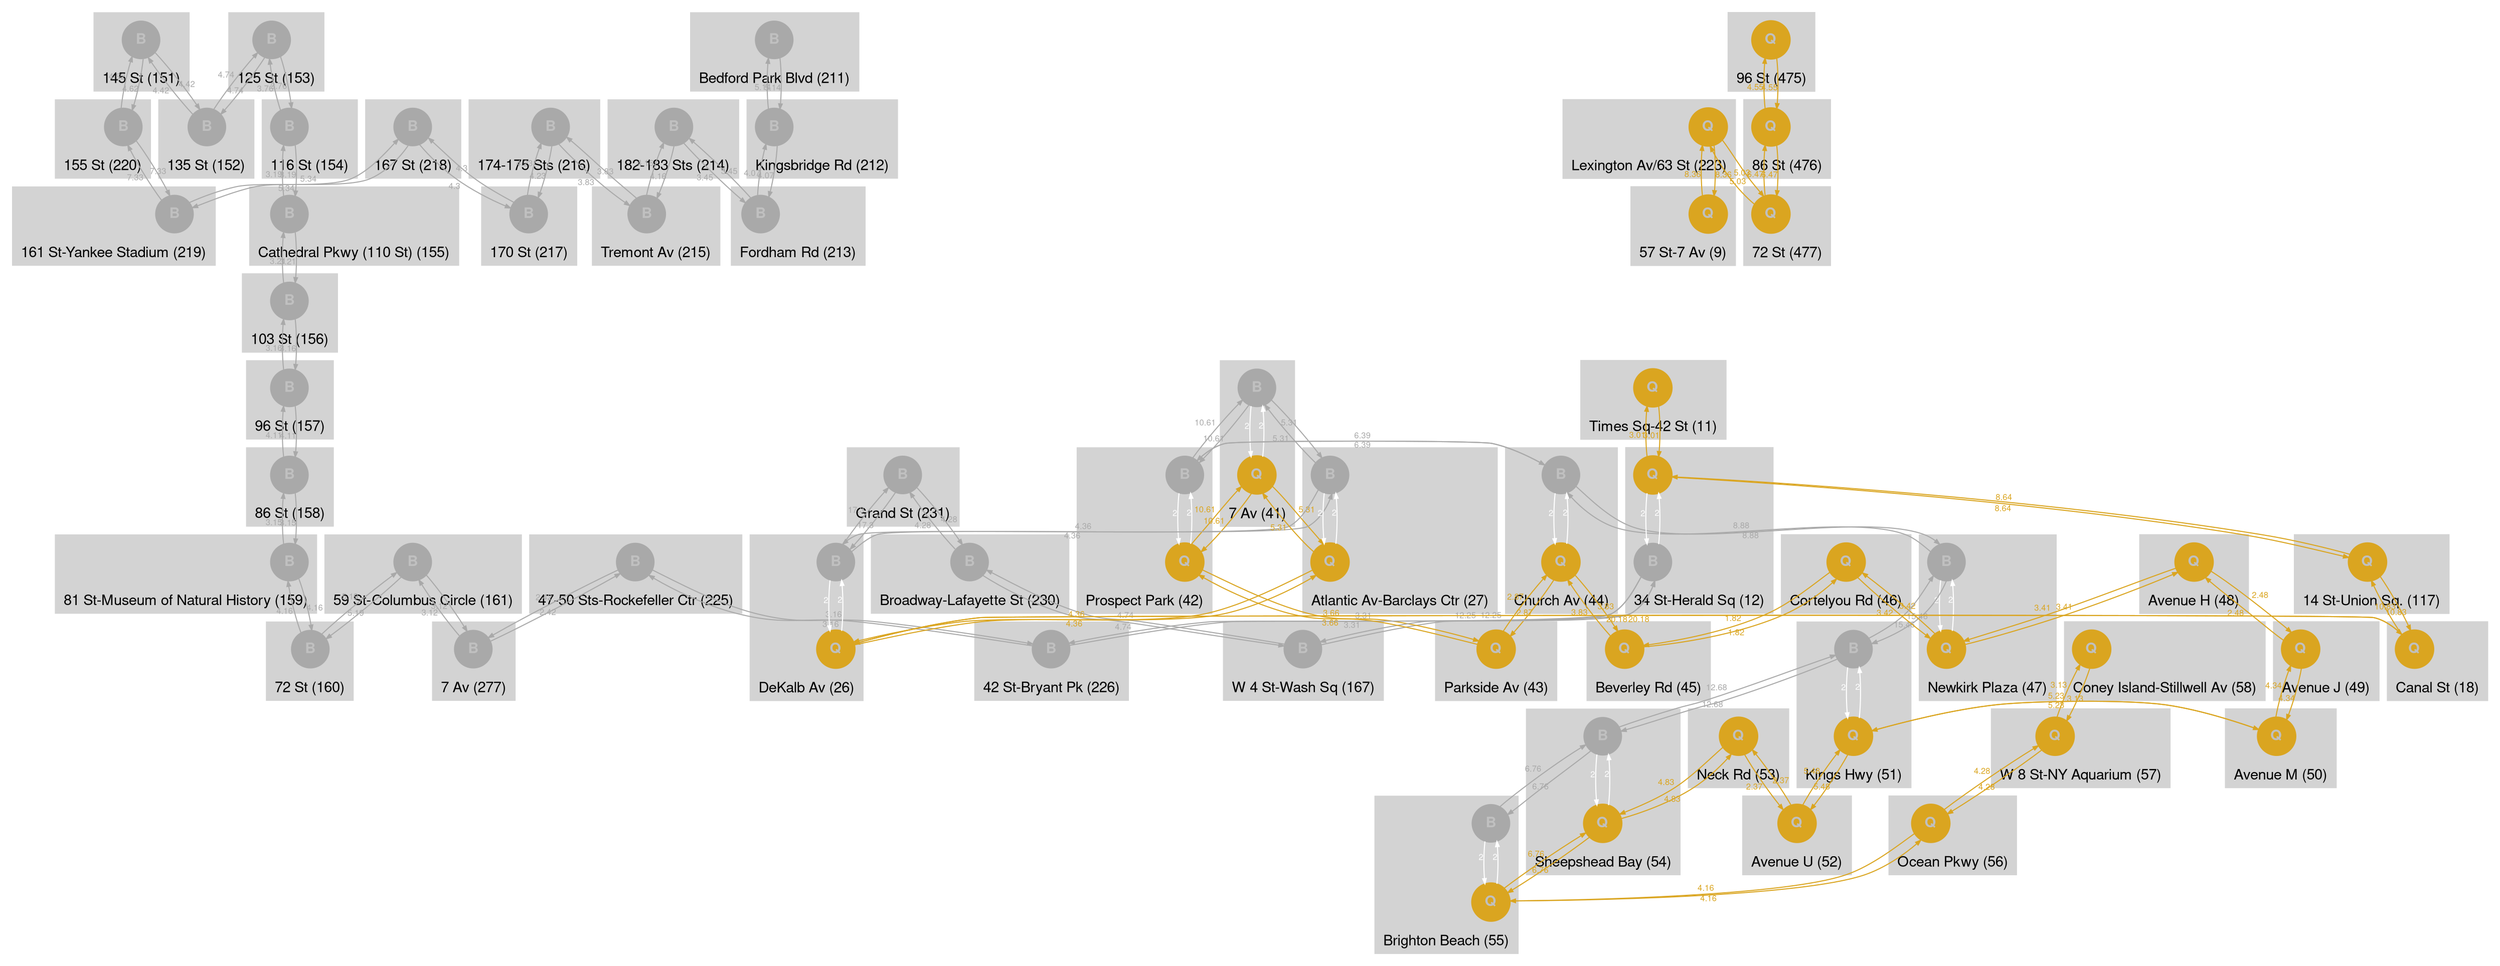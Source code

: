 
digraph G {
	fontname="Helvetica,Arial,sans-serif";
	node [fontname="Helvetica,Arial,sans-serif bold" labelloc="c" shape="circle"];
	edge [fontname="Helvetica,Arial,sans-serif" fontsize=8 arrowsize=0.5];
  
  subgraph cluster_151 {
    style=filled;
		color=lightgrey;
		labelloc="b";
		node [style=filled];
    node [label="B" color=darkgray, fontcolor=gray]"151_B";
		label = "145 St (151)";
	}

  subgraph cluster_153 {
    style=filled;
		color=lightgrey;
		labelloc="b";
		node [style=filled];
    node [label="B" color=darkgray, fontcolor=gray]"153_B";
		label = "125 St (153)";
	}

  subgraph cluster_161 {
    style=filled;
		color=lightgrey;
		labelloc="b";
		node [style=filled];
    node [label="B" color=darkgray, fontcolor=gray]"161_B";
		label = "59 St-Columbus Circle (161)";
	}

  subgraph cluster_167 {
    style=filled;
		color=lightgrey;
		labelloc="b";
		node [style=filled];
    node [label="B" color=darkgray, fontcolor=gray]"167_B";
		label = "W 4 St-Wash Sq (167)";
	}

  subgraph cluster_152 {
    style=filled;
		color=lightgrey;
		labelloc="b";
		node [style=filled];
    node [label="B" color=darkgray, fontcolor=gray]"152_B";
		label = "135 St (152)";
	}

  subgraph cluster_154 {
    style=filled;
		color=lightgrey;
		labelloc="b";
		node [style=filled];
    node [label="B" color=darkgray, fontcolor=gray]"154_B";
		label = "116 St (154)";
	}

  subgraph cluster_155 {
    style=filled;
		color=lightgrey;
		labelloc="b";
		node [style=filled];
    node [label="B" color=darkgray, fontcolor=gray]"155_B";
		label = "Cathedral Pkwy (110 St) (155)";
	}

  subgraph cluster_156 {
    style=filled;
		color=lightgrey;
		labelloc="b";
		node [style=filled];
    node [label="B" color=darkgray, fontcolor=gray]"156_B";
		label = "103 St (156)";
	}

  subgraph cluster_157 {
    style=filled;
		color=lightgrey;
		labelloc="b";
		node [style=filled];
    node [label="B" color=darkgray, fontcolor=gray]"157_B";
		label = "96 St (157)";
	}

  subgraph cluster_158 {
    style=filled;
		color=lightgrey;
		labelloc="b";
		node [style=filled];
    node [label="B" color=darkgray, fontcolor=gray]"158_B";
		label = "86 St (158)";
	}

  subgraph cluster_159 {
    style=filled;
		color=lightgrey;
		labelloc="b";
		node [style=filled];
    node [label="B" color=darkgray, fontcolor=gray]"159_B";
		label = "81 St-Museum of Natural History (159)";
	}

  subgraph cluster_160 {
    style=filled;
		color=lightgrey;
		labelloc="b";
		node [style=filled];
    node [label="B" color=darkgray, fontcolor=gray]"160_B";
		label = "72 St (160)";
	}

  subgraph cluster_211 {
    style=filled;
		color=lightgrey;
		labelloc="b";
		node [style=filled];
    node [label="B" color=darkgray, fontcolor=gray]"211_B";
		label = "Bedford Park Blvd (211)";
	}

  subgraph cluster_212 {
    style=filled;
		color=lightgrey;
		labelloc="b";
		node [style=filled];
    node [label="B" color=darkgray, fontcolor=gray]"212_B";
		label = "Kingsbridge Rd (212)";
	}

  subgraph cluster_213 {
    style=filled;
		color=lightgrey;
		labelloc="b";
		node [style=filled];
    node [label="B" color=darkgray, fontcolor=gray]"213_B";
		label = "Fordham Rd (213)";
	}

  subgraph cluster_214 {
    style=filled;
		color=lightgrey;
		labelloc="b";
		node [style=filled];
    node [label="B" color=darkgray, fontcolor=gray]"214_B";
		label = "182-183 Sts (214)";
	}

  subgraph cluster_215 {
    style=filled;
		color=lightgrey;
		labelloc="b";
		node [style=filled];
    node [label="B" color=darkgray, fontcolor=gray]"215_B";
		label = "Tremont Av (215)";
	}

  subgraph cluster_216 {
    style=filled;
		color=lightgrey;
		labelloc="b";
		node [style=filled];
    node [label="B" color=darkgray, fontcolor=gray]"216_B";
		label = "174-175 Sts (216)";
	}

  subgraph cluster_217 {
    style=filled;
		color=lightgrey;
		labelloc="b";
		node [style=filled];
    node [label="B" color=darkgray, fontcolor=gray]"217_B";
		label = "170 St (217)";
	}

  subgraph cluster_218 {
    style=filled;
		color=lightgrey;
		labelloc="b";
		node [style=filled];
    node [label="B" color=darkgray, fontcolor=gray]"218_B";
		label = "167 St (218)";
	}

  subgraph cluster_220 {
    style=filled;
		color=lightgrey;
		labelloc="b";
		node [style=filled];
    node [label="B" color=darkgray, fontcolor=gray]"220_B";
		label = "155 St (220)";
	}

  subgraph cluster_231 {
    style=filled;
		color=lightgrey;
		labelloc="b";
		node [style=filled];
    node [label="B" color=darkgray, fontcolor=gray]"231_B";
		label = "Grand St (231)";
	}

  subgraph cluster_219 {
    style=filled;
		color=lightgrey;
		labelloc="b";
		node [style=filled];
    node [label="B" color=darkgray, fontcolor=gray]"219_B";
		label = "161 St-Yankee Stadium (219)";
	}

  subgraph cluster_277 {
    style=filled;
		color=lightgrey;
		labelloc="b";
		node [style=filled];
    node [label="B" color=darkgray, fontcolor=gray]"277_B";
		label = "7 Av (277)";
	}

  subgraph cluster_225 {
    style=filled;
		color=lightgrey;
		labelloc="b";
		node [style=filled];
    node [label="B" color=darkgray, fontcolor=gray]"225_B";
		label = "47-50 Sts-Rockefeller Ctr (225)";
	}

  subgraph cluster_226 {
    style=filled;
		color=lightgrey;
		labelloc="b";
		node [style=filled];
    node [label="B" color=darkgray, fontcolor=gray]"226_B";
		label = "42 St-Bryant Pk (226)";
	}

  subgraph cluster_230 {
    style=filled;
		color=lightgrey;
		labelloc="b";
		node [style=filled];
    node [label="B" color=darkgray, fontcolor=gray]"230_B";
		label = "Broadway-Lafayette St (230)";
	}

  subgraph cluster_41 {
    style=filled;
		color=lightgrey;
		labelloc="b";
		node [style=filled];
    node [label="B" color=darkgray, fontcolor=gray]"41_B";
		node [label="Q" color=goldenrod, fontcolor=gray]"41_Q";
		label = "7 Av (41)";
	}

  subgraph cluster_44 {
    style=filled;
		color=lightgrey;
		labelloc="b";
		node [style=filled];
    node [label="B" color=darkgray, fontcolor=gray]"44_B";
		node [label="Q" color=goldenrod, fontcolor=gray]"44_Q";
		label = "Church Av (44)";
	}

  subgraph cluster_47 {
    style=filled;
		color=lightgrey;
		labelloc="b";
		node [style=filled];
    node [label="B" color=darkgray, fontcolor=gray]"47_B";
		node [label="Q" color=goldenrod, fontcolor=gray]"47_Q";
		label = "Newkirk Plaza (47)";
	}

  subgraph cluster_51 {
    style=filled;
		color=lightgrey;
		labelloc="b";
		node [style=filled];
    node [label="B" color=darkgray, fontcolor=gray]"51_B";
		node [label="Q" color=goldenrod, fontcolor=gray]"51_Q";
		label = "Kings Hwy (51)";
	}

  subgraph cluster_54 {
    style=filled;
		color=lightgrey;
		labelloc="b";
		node [style=filled];
    node [label="B" color=darkgray, fontcolor=gray]"54_B";
		node [label="Q" color=goldenrod, fontcolor=gray]"54_Q";
		label = "Sheepshead Bay (54)";
	}

  subgraph cluster_55 {
    style=filled;
		color=lightgrey;
		labelloc="b";
		node [style=filled];
    node [label="B" color=darkgray, fontcolor=gray]"55_B";
		node [label="Q" color=goldenrod, fontcolor=gray]"55_Q";
		label = "Brighton Beach (55)";
	}

  subgraph cluster_26 {
    style=filled;
		color=lightgrey;
		labelloc="b";
		node [style=filled];
    node [label="B" color=darkgray, fontcolor=gray]"26_B";
		node [label="Q" color=goldenrod, fontcolor=gray]"26_Q";
		label = "DeKalb Av (26)";
	}

  subgraph cluster_42 {
    style=filled;
		color=lightgrey;
		labelloc="b";
		node [style=filled];
    node [label="B" color=darkgray, fontcolor=gray]"42_B";
		node [label="Q" color=goldenrod, fontcolor=gray]"42_Q";
		label = "Prospect Park (42)";
	}

  subgraph cluster_58 {
    style=filled;
		color=lightgrey;
		labelloc="b";
		node [style=filled];
    node [label="Q" color=goldenrod, fontcolor=gray]"58_Q";
		label = "Coney Island-Stillwell Av (58)";
	}

  subgraph cluster_27 {
    style=filled;
		color=lightgrey;
		labelloc="b";
		node [style=filled];
    node [label="B" color=darkgray, fontcolor=gray]"27_B";
		node [label="Q" color=goldenrod, fontcolor=gray]"27_Q";
		label = "Atlantic Av-Barclays Ctr (27)";
	}

  subgraph cluster_57 {
    style=filled;
		color=lightgrey;
		labelloc="b";
		node [style=filled];
    node [label="Q" color=goldenrod, fontcolor=gray]"57_Q";
		label = "W 8 St-NY Aquarium (57)";
	}

  subgraph cluster_223 {
    style=filled;
		color=lightgrey;
		labelloc="b";
		node [style=filled];
    node [label="Q" color=goldenrod, fontcolor=gray]"223_Q";
		label = "Lexington Av/63 St (223)";
	}

  subgraph cluster_117 {
    style=filled;
		color=lightgrey;
		labelloc="b";
		node [style=filled];
    node [label="Q" color=goldenrod, fontcolor=gray]"117_Q";
		label = "14 St-Union Sq. (117)";
	}

  subgraph cluster_11 {
    style=filled;
		color=lightgrey;
		labelloc="b";
		node [style=filled];
    node [label="Q" color=goldenrod, fontcolor=gray]"11_Q";
		label = "Times Sq-42 St (11)";
	}

  subgraph cluster_9 {
    style=filled;
		color=lightgrey;
		labelloc="b";
		node [style=filled];
    node [label="Q" color=goldenrod, fontcolor=gray]"9_Q";
		label = "57 St-7 Av (9)";
	}

  subgraph cluster_12 {
    style=filled;
		color=lightgrey;
		labelloc="b";
		node [style=filled];
    node [label="Q" color=goldenrod, fontcolor=gray]"12_Q";
		node [label="B" color=darkgray, fontcolor=gray]"12_B";
		label = "34 St-Herald Sq (12)";
	}

  subgraph cluster_43 {
    style=filled;
		color=lightgrey;
		labelloc="b";
		node [style=filled];
    node [label="Q" color=goldenrod, fontcolor=gray]"43_Q";
		label = "Parkside Av (43)";
	}

  subgraph cluster_45 {
    style=filled;
		color=lightgrey;
		labelloc="b";
		node [style=filled];
    node [label="Q" color=goldenrod, fontcolor=gray]"45_Q";
		label = "Beverley Rd (45)";
	}

  subgraph cluster_46 {
    style=filled;
		color=lightgrey;
		labelloc="b";
		node [style=filled];
    node [label="Q" color=goldenrod, fontcolor=gray]"46_Q";
		label = "Cortelyou Rd (46)";
	}

  subgraph cluster_48 {
    style=filled;
		color=lightgrey;
		labelloc="b";
		node [style=filled];
    node [label="Q" color=goldenrod, fontcolor=gray]"48_Q";
		label = "Avenue H (48)";
	}

  subgraph cluster_49 {
    style=filled;
		color=lightgrey;
		labelloc="b";
		node [style=filled];
    node [label="Q" color=goldenrod, fontcolor=gray]"49_Q";
		label = "Avenue J (49)";
	}

  subgraph cluster_50 {
    style=filled;
		color=lightgrey;
		labelloc="b";
		node [style=filled];
    node [label="Q" color=goldenrod, fontcolor=gray]"50_Q";
		label = "Avenue M (50)";
	}

  subgraph cluster_52 {
    style=filled;
		color=lightgrey;
		labelloc="b";
		node [style=filled];
    node [label="Q" color=goldenrod, fontcolor=gray]"52_Q";
		label = "Avenue U (52)";
	}

  subgraph cluster_53 {
    style=filled;
		color=lightgrey;
		labelloc="b";
		node [style=filled];
    node [label="Q" color=goldenrod, fontcolor=gray]"53_Q";
		label = "Neck Rd (53)";
	}

  subgraph cluster_56 {
    style=filled;
		color=lightgrey;
		labelloc="b";
		node [style=filled];
    node [label="Q" color=goldenrod, fontcolor=gray]"56_Q";
		label = "Ocean Pkwy (56)";
	}

  subgraph cluster_475 {
    style=filled;
		color=lightgrey;
		labelloc="b";
		node [style=filled];
    node [label="Q" color=goldenrod, fontcolor=gray]"475_Q";
		label = "96 St (475)";
	}

  subgraph cluster_476 {
    style=filled;
		color=lightgrey;
		labelloc="b";
		node [style=filled];
    node [label="Q" color=goldenrod, fontcolor=gray]"476_Q";
		label = "86 St (476)";
	}

  subgraph cluster_477 {
    style=filled;
		color=lightgrey;
		labelloc="b";
		node [style=filled];
    node [label="Q" color=goldenrod, fontcolor=gray]"477_Q";
		label = "72 St (477)";
	}

  subgraph cluster_18 {
    style=filled;
		color=lightgrey;
		labelloc="b";
		node [style=filled];
    node [label="Q" color=goldenrod, fontcolor=gray]"18_Q";
		label = "Canal St (18)";
	}

  "151_B" -> "220_B"[xlabel=4.62, color=darkgray fontcolor=darkgray fontsize=8 arrowsize=0.5];
	"151_B" -> "152_B"[xlabel=4.42, color=darkgray fontcolor=darkgray fontsize=8 arrowsize=0.5];
	"153_B" -> "152_B"[xlabel=4.74, color=darkgray fontcolor=darkgray fontsize=8 arrowsize=0.5];
	"153_B" -> "154_B"[xlabel=3.76, color=darkgray fontcolor=darkgray fontsize=8 arrowsize=0.5];
	"161_B" -> "160_B"[xlabel=5.19, color=darkgray fontcolor=darkgray fontsize=8 arrowsize=0.5];
	"161_B" -> "277_B"[xlabel=3.12, color=darkgray fontcolor=darkgray fontsize=8 arrowsize=0.5];
	"167_B" -> "230_B"[xlabel=4.74, color=darkgray fontcolor=darkgray fontsize=8 arrowsize=0.5];
	"167_B" -> "12_B"[xlabel=12.25, color=darkgray fontcolor=darkgray fontsize=8 arrowsize=0.5];
	"152_B" -> "151_B"[xlabel=4.42, color=darkgray fontcolor=darkgray fontsize=8 arrowsize=0.5];
	"152_B" -> "153_B"[xlabel=4.74, color=darkgray fontcolor=darkgray fontsize=8 arrowsize=0.5];
	"154_B" -> "153_B"[xlabel=3.76, color=darkgray fontcolor=darkgray fontsize=8 arrowsize=0.5];
	"154_B" -> "155_B"[xlabel=3.19, color=darkgray fontcolor=darkgray fontsize=8 arrowsize=0.5];
	"155_B" -> "154_B"[xlabel=3.19, color=darkgray fontcolor=darkgray fontsize=8 arrowsize=0.5];
	"155_B" -> "156_B"[xlabel=3.21, color=darkgray fontcolor=darkgray fontsize=8 arrowsize=0.5];
	"156_B" -> "155_B"[xlabel=3.21, color=darkgray fontcolor=darkgray fontsize=8 arrowsize=0.5];
	"156_B" -> "157_B"[xlabel=3.16, color=darkgray fontcolor=darkgray fontsize=8 arrowsize=0.5];
	"157_B" -> "156_B"[xlabel=3.16, color=darkgray fontcolor=darkgray fontsize=8 arrowsize=0.5];
	"157_B" -> "158_B"[xlabel=4.11, color=darkgray fontcolor=darkgray fontsize=8 arrowsize=0.5];
	"158_B" -> "157_B"[xlabel=4.11, color=darkgray fontcolor=darkgray fontsize=8 arrowsize=0.5];
	"158_B" -> "159_B"[xlabel=3.15, color=darkgray fontcolor=darkgray fontsize=8 arrowsize=0.5];
	"159_B" -> "158_B"[xlabel=3.15, color=darkgray fontcolor=darkgray fontsize=8 arrowsize=0.5];
	"159_B" -> "160_B"[xlabel=4.16, color=darkgray fontcolor=darkgray fontsize=8 arrowsize=0.5];
	"160_B" -> "159_B"[xlabel=4.16, color=darkgray fontcolor=darkgray fontsize=8 arrowsize=0.5];
	"160_B" -> "161_B"[xlabel=5.19, color=darkgray fontcolor=darkgray fontsize=8 arrowsize=0.5];
	"211_B" -> "212_B"[xlabel=5.14, color=darkgray fontcolor=darkgray fontsize=8 arrowsize=0.5];
	"212_B" -> "211_B"[xlabel=5.14, color=darkgray fontcolor=darkgray fontsize=8 arrowsize=0.5];
	"212_B" -> "213_B"[xlabel=4.07, color=darkgray fontcolor=darkgray fontsize=8 arrowsize=0.5];
	"213_B" -> "212_B"[xlabel=4.07, color=darkgray fontcolor=darkgray fontsize=8 arrowsize=0.5];
	"213_B" -> "214_B"[xlabel=3.45, color=darkgray fontcolor=darkgray fontsize=8 arrowsize=0.5];
	"214_B" -> "213_B"[xlabel=3.45, color=darkgray fontcolor=darkgray fontsize=8 arrowsize=0.5];
	"214_B" -> "215_B"[xlabel=4.16, color=darkgray fontcolor=darkgray fontsize=8 arrowsize=0.5];
	"215_B" -> "214_B"[xlabel=4.16, color=darkgray fontcolor=darkgray fontsize=8 arrowsize=0.5];
	"215_B" -> "216_B"[xlabel=3.83, color=darkgray fontcolor=darkgray fontsize=8 arrowsize=0.5];
	"216_B" -> "215_B"[xlabel=3.83, color=darkgray fontcolor=darkgray fontsize=8 arrowsize=0.5];
	"216_B" -> "217_B"[xlabel=4.23, color=darkgray fontcolor=darkgray fontsize=8 arrowsize=0.5];
	"217_B" -> "216_B"[xlabel=4.23, color=darkgray fontcolor=darkgray fontsize=8 arrowsize=0.5];
	"217_B" -> "218_B"[xlabel=4.3, color=darkgray fontcolor=darkgray fontsize=8 arrowsize=0.5];
	"218_B" -> "217_B"[xlabel=4.3, color=darkgray fontcolor=darkgray fontsize=8 arrowsize=0.5];
	"218_B" -> "219_B"[xlabel=5.34, color=darkgray fontcolor=darkgray fontsize=8 arrowsize=0.5];
	"220_B" -> "219_B"[xlabel=7.33, color=darkgray fontcolor=darkgray fontsize=8 arrowsize=0.5];
	"220_B" -> "151_B"[xlabel=4.62, color=darkgray fontcolor=darkgray fontsize=8 arrowsize=0.5];
	"231_B" -> "230_B"[xlabel=4.28, color=darkgray fontcolor=darkgray fontsize=8 arrowsize=0.5];
	"231_B" -> "26_B"[xlabel=17.3, color=darkgray fontcolor=darkgray fontsize=8 arrowsize=0.5];
	"219_B" -> "218_B"[xlabel=5.34, color=darkgray fontcolor=darkgray fontsize=8 arrowsize=0.5];
	"219_B" -> "220_B"[xlabel=7.33, color=darkgray fontcolor=darkgray fontsize=8 arrowsize=0.5];
	"277_B" -> "161_B"[xlabel=3.12, color=darkgray fontcolor=darkgray fontsize=8 arrowsize=0.5];
	"277_B" -> "225_B"[xlabel=2.42, color=darkgray fontcolor=darkgray fontsize=8 arrowsize=0.5];
	"225_B" -> "277_B"[xlabel=2.42, color=darkgray fontcolor=darkgray fontsize=8 arrowsize=0.5];
	"225_B" -> "226_B"[xlabel=3.16, color=darkgray fontcolor=darkgray fontsize=8 arrowsize=0.5];
	"226_B" -> "225_B"[xlabel=3.16, color=darkgray fontcolor=darkgray fontsize=8 arrowsize=0.5];
	"226_B" -> "12_B"[xlabel=3.31, color=darkgray fontcolor=darkgray fontsize=8 arrowsize=0.5];
	"230_B" -> "167_B"[xlabel=4.74, color=darkgray fontcolor=darkgray fontsize=8 arrowsize=0.5];
	"230_B" -> "231_B"[xlabel=4.28, color=darkgray fontcolor=darkgray fontsize=8 arrowsize=0.5];
	"41_B" -> "41_Q"[xlabel=2, color=white fontcolor=white fontsize=8 arrowsize=0.5];
	"41_B" -> "27_B"[xlabel=5.31, color=darkgray fontcolor=darkgray fontsize=8 arrowsize=0.5];
	"41_B" -> "42_B"[xlabel=10.61, color=darkgray fontcolor=darkgray fontsize=8 arrowsize=0.5];
	"41_Q" -> "41_B"[xlabel=2, color=white fontcolor=white fontsize=8 arrowsize=0.5];
	"41_Q" -> "27_Q"[xlabel=5.31, color=goldenrod fontcolor=goldenrod fontsize=8 arrowsize=0.5];
	"41_Q" -> "42_Q"[xlabel=10.61, color=goldenrod fontcolor=goldenrod fontsize=8 arrowsize=0.5];
	"44_B" -> "44_Q"[xlabel=2, color=white fontcolor=white fontsize=8 arrowsize=0.5];
	"44_B" -> "42_B"[xlabel=6.39, color=darkgray fontcolor=darkgray fontsize=8 arrowsize=0.5];
	"44_B" -> "47_B"[xlabel=8.88, color=darkgray fontcolor=darkgray fontsize=8 arrowsize=0.5];
	"44_Q" -> "44_B"[xlabel=2, color=white fontcolor=white fontsize=8 arrowsize=0.5];
	"44_Q" -> "43_Q"[xlabel=2.87, color=goldenrod fontcolor=goldenrod fontsize=8 arrowsize=0.5];
	"44_Q" -> "45_Q"[xlabel=3.83, color=goldenrod fontcolor=goldenrod fontsize=8 arrowsize=0.5];
	"47_B" -> "47_Q"[xlabel=2, color=white fontcolor=white fontsize=8 arrowsize=0.5];
	"47_B" -> "44_B"[xlabel=8.88, color=darkgray fontcolor=darkgray fontsize=8 arrowsize=0.5];
	"47_B" -> "51_B"[xlabel=15.46, color=darkgray fontcolor=darkgray fontsize=8 arrowsize=0.5];
	"47_Q" -> "47_B"[xlabel=2, color=white fontcolor=white fontsize=8 arrowsize=0.5];
	"47_Q" -> "46_Q"[xlabel=3.42, color=goldenrod fontcolor=goldenrod fontsize=8 arrowsize=0.5];
	"47_Q" -> "48_Q"[xlabel=3.41, color=goldenrod fontcolor=goldenrod fontsize=8 arrowsize=0.5];
	"51_B" -> "51_Q"[xlabel=2, color=white fontcolor=white fontsize=8 arrowsize=0.5];
	"51_B" -> "47_B"[xlabel=15.46, color=darkgray fontcolor=darkgray fontsize=8 arrowsize=0.5];
	"51_B" -> "54_B"[xlabel=12.68, color=darkgray fontcolor=darkgray fontsize=8 arrowsize=0.5];
	"51_Q" -> "51_B"[xlabel=2, color=white fontcolor=white fontsize=8 arrowsize=0.5];
	"51_Q" -> "50_Q"[xlabel=5.23, color=goldenrod fontcolor=goldenrod fontsize=8 arrowsize=0.5];
	"51_Q" -> "52_Q"[xlabel=5.48, color=goldenrod fontcolor=goldenrod fontsize=8 arrowsize=0.5];
	"54_B" -> "54_Q"[xlabel=2, color=white fontcolor=white fontsize=8 arrowsize=0.5];
	"54_B" -> "51_B"[xlabel=12.68, color=darkgray fontcolor=darkgray fontsize=8 arrowsize=0.5];
	"54_B" -> "55_B"[xlabel=6.76, color=darkgray fontcolor=darkgray fontsize=8 arrowsize=0.5];
	"54_Q" -> "54_B"[xlabel=2, color=white fontcolor=white fontsize=8 arrowsize=0.5];
	"54_Q" -> "53_Q"[xlabel=4.83, color=goldenrod fontcolor=goldenrod fontsize=8 arrowsize=0.5];
	"54_Q" -> "55_Q"[xlabel=6.76, color=goldenrod fontcolor=goldenrod fontsize=8 arrowsize=0.5];
	"55_B" -> "55_Q"[xlabel=2, color=white fontcolor=white fontsize=8 arrowsize=0.5];
	"55_B" -> "54_B"[xlabel=6.76, color=darkgray fontcolor=darkgray fontsize=8 arrowsize=0.5];
	"55_Q" -> "55_B"[xlabel=2, color=white fontcolor=white fontsize=8 arrowsize=0.5];
	"55_Q" -> "54_Q"[xlabel=6.76, color=goldenrod fontcolor=goldenrod fontsize=8 arrowsize=0.5];
	"55_Q" -> "56_Q"[xlabel=4.16, color=goldenrod fontcolor=goldenrod fontsize=8 arrowsize=0.5];
	"26_B" -> "26_Q"[xlabel=2, color=white fontcolor=white fontsize=8 arrowsize=0.5];
	"26_B" -> "27_B"[xlabel=4.36, color=darkgray fontcolor=darkgray fontsize=8 arrowsize=0.5];
	"26_B" -> "231_B"[xlabel=17.3, color=darkgray fontcolor=darkgray fontsize=8 arrowsize=0.5];
	"26_Q" -> "26_B"[xlabel=2, color=white fontcolor=white fontsize=8 arrowsize=0.5];
	"26_Q" -> "27_Q"[xlabel=4.36, color=goldenrod fontcolor=goldenrod fontsize=8 arrowsize=0.5];
	"26_Q" -> "18_Q"[xlabel=20.18, color=goldenrod fontcolor=goldenrod fontsize=8 arrowsize=0.5];
	"42_B" -> "42_Q"[xlabel=2, color=white fontcolor=white fontsize=8 arrowsize=0.5];
	"42_B" -> "41_B"[xlabel=10.61, color=darkgray fontcolor=darkgray fontsize=8 arrowsize=0.5];
	"42_B" -> "44_B"[xlabel=6.39, color=darkgray fontcolor=darkgray fontsize=8 arrowsize=0.5];
	"42_Q" -> "42_B"[xlabel=2, color=white fontcolor=white fontsize=8 arrowsize=0.5];
	"42_Q" -> "41_Q"[xlabel=10.61, color=goldenrod fontcolor=goldenrod fontsize=8 arrowsize=0.5];
	"42_Q" -> "43_Q"[xlabel=3.66, color=goldenrod fontcolor=goldenrod fontsize=8 arrowsize=0.5];
	"58_Q" -> "57_Q"[xlabel=3.13, color=goldenrod fontcolor=goldenrod fontsize=8 arrowsize=0.5];
	"27_B" -> "27_Q"[xlabel=2, color=white fontcolor=white fontsize=8 arrowsize=0.5];
	"27_B" -> "41_B"[xlabel=5.31, color=darkgray fontcolor=darkgray fontsize=8 arrowsize=0.5];
	"27_B" -> "26_B"[xlabel=4.36, color=darkgray fontcolor=darkgray fontsize=8 arrowsize=0.5];
	"27_Q" -> "27_B"[xlabel=2, color=white fontcolor=white fontsize=8 arrowsize=0.5];
	"27_Q" -> "41_Q"[xlabel=5.31, color=goldenrod fontcolor=goldenrod fontsize=8 arrowsize=0.5];
	"27_Q" -> "26_Q"[xlabel=4.36, color=goldenrod fontcolor=goldenrod fontsize=8 arrowsize=0.5];
	"57_Q" -> "58_Q"[xlabel=3.13, color=goldenrod fontcolor=goldenrod fontsize=8 arrowsize=0.5];
	"57_Q" -> "56_Q"[xlabel=4.28, color=goldenrod fontcolor=goldenrod fontsize=8 arrowsize=0.5];
	"223_Q" -> "477_Q"[xlabel=5.03, color=goldenrod fontcolor=goldenrod fontsize=8 arrowsize=0.5];
	"223_Q" -> "9_Q"[xlabel=8.36, color=goldenrod fontcolor=goldenrod fontsize=8 arrowsize=0.5];
	"117_Q" -> "12_Q"[xlabel=8.64, color=goldenrod fontcolor=goldenrod fontsize=8 arrowsize=0.5];
	"117_Q" -> "18_Q"[xlabel=10.83, color=goldenrod fontcolor=goldenrod fontsize=8 arrowsize=0.5];
	"11_Q" -> "12_Q"[xlabel=3.01, color=goldenrod fontcolor=goldenrod fontsize=8 arrowsize=0.5];
	"9_Q" -> "223_Q"[xlabel=8.36, color=goldenrod fontcolor=goldenrod fontsize=8 arrowsize=0.5];
	"12_Q" -> "12_B"[xlabel=2, color=white fontcolor=white fontsize=8 arrowsize=0.5];
	"12_Q" -> "11_Q"[xlabel=3.01, color=goldenrod fontcolor=goldenrod fontsize=8 arrowsize=0.5];
	"12_Q" -> "117_Q"[xlabel=8.64, color=goldenrod fontcolor=goldenrod fontsize=8 arrowsize=0.5];
	"12_B" -> "12_Q"[xlabel=2, color=white fontcolor=white fontsize=8 arrowsize=0.5];
	"12_B" -> "226_B"[xlabel=3.31, color=darkgray fontcolor=darkgray fontsize=8 arrowsize=0.5];
	"12_B" -> "167_B"[xlabel=12.25, color=darkgray fontcolor=darkgray fontsize=8 arrowsize=0.5];
	"43_Q" -> "42_Q"[xlabel=3.66, color=goldenrod fontcolor=goldenrod fontsize=8 arrowsize=0.5];
	"43_Q" -> "44_Q"[xlabel=2.87, color=goldenrod fontcolor=goldenrod fontsize=8 arrowsize=0.5];
	"45_Q" -> "44_Q"[xlabel=3.83, color=goldenrod fontcolor=goldenrod fontsize=8 arrowsize=0.5];
	"45_Q" -> "46_Q"[xlabel=1.82, color=goldenrod fontcolor=goldenrod fontsize=8 arrowsize=0.5];
	"46_Q" -> "45_Q"[xlabel=1.82, color=goldenrod fontcolor=goldenrod fontsize=8 arrowsize=0.5];
	"46_Q" -> "47_Q"[xlabel=3.42, color=goldenrod fontcolor=goldenrod fontsize=8 arrowsize=0.5];
	"48_Q" -> "47_Q"[xlabel=3.41, color=goldenrod fontcolor=goldenrod fontsize=8 arrowsize=0.5];
	"48_Q" -> "49_Q"[xlabel=2.48, color=goldenrod fontcolor=goldenrod fontsize=8 arrowsize=0.5];
	"49_Q" -> "48_Q"[xlabel=2.48, color=goldenrod fontcolor=goldenrod fontsize=8 arrowsize=0.5];
	"49_Q" -> "50_Q"[xlabel=4.34, color=goldenrod fontcolor=goldenrod fontsize=8 arrowsize=0.5];
	"50_Q" -> "49_Q"[xlabel=4.34, color=goldenrod fontcolor=goldenrod fontsize=8 arrowsize=0.5];
	"50_Q" -> "51_Q"[xlabel=5.23, color=goldenrod fontcolor=goldenrod fontsize=8 arrowsize=0.5];
	"52_Q" -> "51_Q"[xlabel=5.48, color=goldenrod fontcolor=goldenrod fontsize=8 arrowsize=0.5];
	"52_Q" -> "53_Q"[xlabel=2.37, color=goldenrod fontcolor=goldenrod fontsize=8 arrowsize=0.5];
	"53_Q" -> "52_Q"[xlabel=2.37, color=goldenrod fontcolor=goldenrod fontsize=8 arrowsize=0.5];
	"53_Q" -> "54_Q"[xlabel=4.83, color=goldenrod fontcolor=goldenrod fontsize=8 arrowsize=0.5];
	"56_Q" -> "55_Q"[xlabel=4.16, color=goldenrod fontcolor=goldenrod fontsize=8 arrowsize=0.5];
	"56_Q" -> "57_Q"[xlabel=4.28, color=goldenrod fontcolor=goldenrod fontsize=8 arrowsize=0.5];
	"475_Q" -> "476_Q"[xlabel=4.55, color=goldenrod fontcolor=goldenrod fontsize=8 arrowsize=0.5];
	"476_Q" -> "475_Q"[xlabel=4.55, color=goldenrod fontcolor=goldenrod fontsize=8 arrowsize=0.5];
	"476_Q" -> "477_Q"[xlabel=6.47, color=goldenrod fontcolor=goldenrod fontsize=8 arrowsize=0.5];
	"477_Q" -> "476_Q"[xlabel=6.47, color=goldenrod fontcolor=goldenrod fontsize=8 arrowsize=0.5];
	"477_Q" -> "223_Q"[xlabel=5.03, color=goldenrod fontcolor=goldenrod fontsize=8 arrowsize=0.5];
	"18_Q" -> "26_Q"[xlabel=20.18, color=goldenrod fontcolor=goldenrod fontsize=8 arrowsize=0.5];
	"18_Q" -> "117_Q"[xlabel=10.83, color=goldenrod fontcolor=goldenrod fontsize=8 arrowsize=0.5];

}
